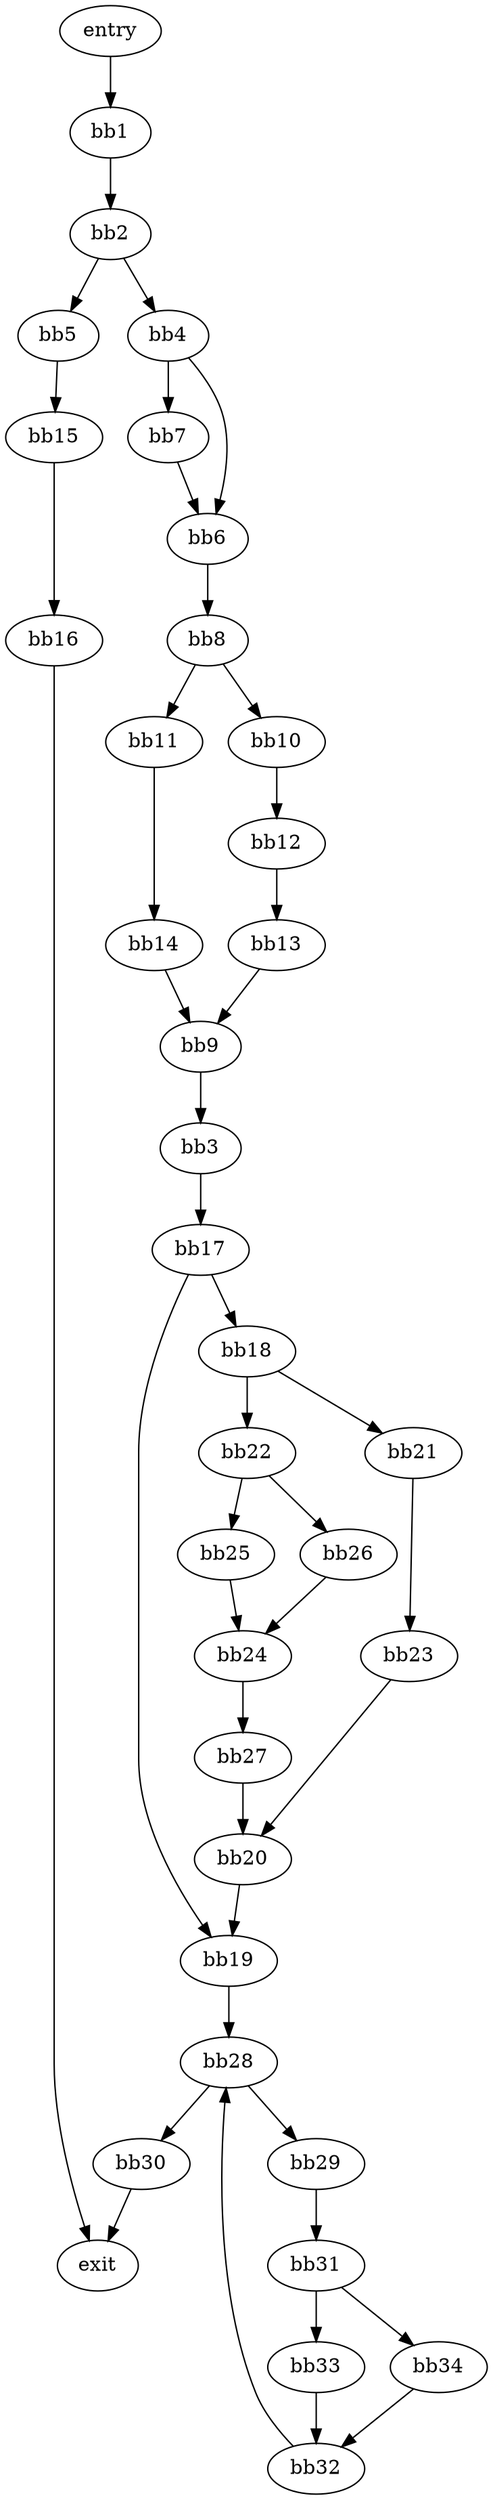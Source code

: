 digraph G {
  bb5 -> bb15;
  bb14 -> bb9;
  bb25 -> bb24;
  bb33 -> bb32;
  bb7 -> bb6;
  bb1 -> bb2;
  bb34 -> bb32;
  bb19 -> bb28;
  bb2 -> bb4;
  bb2 -> bb5;
  bb27 -> bb20;
  bb29 -> bb31;
  bb30 -> exit;
  bb20 -> bb19;
  bb24 -> bb27;
  bb31 -> bb33;
  bb31 -> bb34;
  bb11 -> bb14;
  bb10 -> bb12;
  bb3 -> bb17;
  entry -> bb1;
  bb4 -> bb7;
  bb4 -> bb6;
  bb22 -> bb25;
  bb22 -> bb26;
  bb18 -> bb21;
  bb18 -> bb22;
  bb16 -> exit;
  bb28 -> bb29;
  bb28 -> bb30;
  bb17 -> bb18;
  bb17 -> bb19;
  bb15 -> bb16;
  bb23 -> bb20;
  bb26 -> bb24;
  bb32 -> bb28;
  bb8 -> bb10;
  bb8 -> bb11;
  bb13 -> bb9;
  bb12 -> bb13;
  bb9 -> bb3;
  bb6 -> bb8;
  bb21 -> bb23;
}